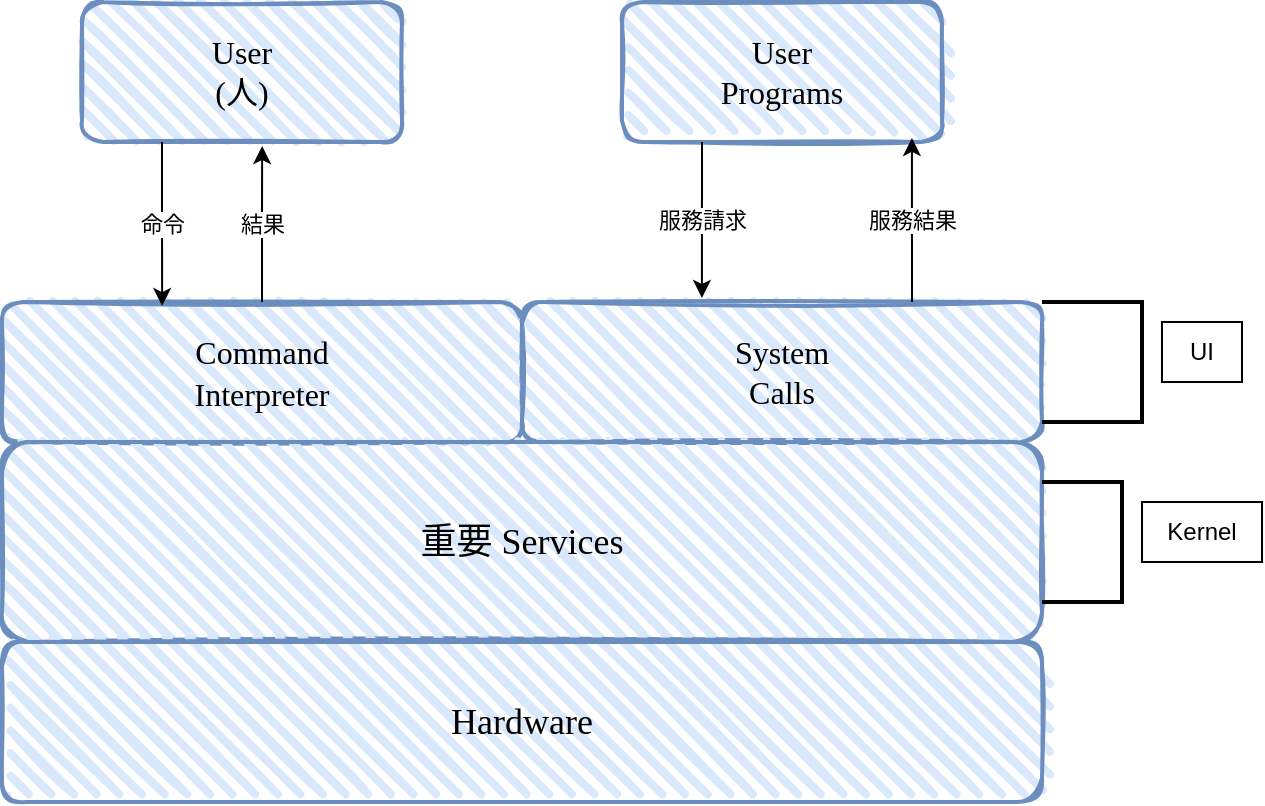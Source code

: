 <mxfile version="24.2.7" type="github">
  <diagram name="第 1 页" id="xyRx1Q75V9DSBo1CHa4Q">
    <mxGraphModel dx="838" dy="615" grid="1" gridSize="10" guides="1" tooltips="1" connect="1" arrows="1" fold="1" page="1" pageScale="1" pageWidth="827" pageHeight="1169" math="0" shadow="0">
      <root>
        <mxCell id="0" />
        <mxCell id="1" parent="0" />
        <mxCell id="KaLK60nYUMTK_aKv2EbV-1" value="User&lt;div style=&quot;font-size: 16px;&quot;&gt;(人)&lt;/div&gt;" style="rounded=1;whiteSpace=wrap;html=1;strokeWidth=2;fillWeight=4;hachureGap=8;hachureAngle=45;fillColor=#dae8fc;sketch=1;fontFamily=Comic Sans MS;fontStyle=0;fontSize=16;strokeColor=#6c8ebf;" vertex="1" parent="1">
          <mxGeometry x="180" y="60" width="160" height="70" as="geometry" />
        </mxCell>
        <mxCell id="KaLK60nYUMTK_aKv2EbV-4" value="&lt;font style=&quot;font-size: 16px;&quot;&gt;Command&lt;/font&gt;&lt;div style=&quot;font-size: 16px;&quot;&gt;Interpreter&lt;/div&gt;" style="rounded=1;whiteSpace=wrap;html=1;strokeWidth=2;fillWeight=4;hachureGap=8;hachureAngle=45;fillColor=#dae8fc;sketch=1;fontFamily=Comic Sans MS;fontStyle=0;fontSize=18;strokeColor=#6c8ebf;" vertex="1" parent="1">
          <mxGeometry x="140" y="210" width="260" height="70" as="geometry" />
        </mxCell>
        <mxCell id="KaLK60nYUMTK_aKv2EbV-9" value="User&lt;div&gt;Programs&lt;/div&gt;" style="rounded=1;whiteSpace=wrap;html=1;strokeWidth=2;fillWeight=4;hachureGap=8;hachureAngle=45;fillColor=#dae8fc;sketch=1;fontFamily=Comic Sans MS;fontStyle=0;fontSize=16;strokeColor=#6c8ebf;" vertex="1" parent="1">
          <mxGeometry x="450" y="60" width="160" height="70" as="geometry" />
        </mxCell>
        <mxCell id="KaLK60nYUMTK_aKv2EbV-11" value="System&lt;div&gt;Calls&lt;/div&gt;" style="rounded=1;whiteSpace=wrap;html=1;strokeWidth=2;fillWeight=4;hachureGap=8;hachureAngle=45;fillColor=#dae8fc;sketch=1;fontFamily=Comic Sans MS;fontStyle=0;fontSize=16;strokeColor=#6c8ebf;" vertex="1" parent="1">
          <mxGeometry x="400" y="210" width="260" height="70" as="geometry" />
        </mxCell>
        <mxCell id="KaLK60nYUMTK_aKv2EbV-17" value="重要 Services" style="rounded=1;whiteSpace=wrap;html=1;strokeWidth=2;fillWeight=4;hachureGap=8;hachureAngle=45;fillColor=#dae8fc;sketch=1;fontFamily=Comic Sans MS;fontStyle=0;fontSize=18;strokeColor=#6c8ebf;" vertex="1" parent="1">
          <mxGeometry x="140" y="280" width="520" height="100" as="geometry" />
        </mxCell>
        <mxCell id="KaLK60nYUMTK_aKv2EbV-19" value="命令" style="edgeStyle=orthogonalEdgeStyle;rounded=0;orthogonalLoop=1;jettySize=auto;html=1;exitX=0.25;exitY=1;exitDx=0;exitDy=0;entryX=0.308;entryY=0.029;entryDx=0;entryDy=0;entryPerimeter=0;" edge="1" parent="1" source="KaLK60nYUMTK_aKv2EbV-1" target="KaLK60nYUMTK_aKv2EbV-4">
          <mxGeometry relative="1" as="geometry" />
        </mxCell>
        <mxCell id="KaLK60nYUMTK_aKv2EbV-20" value="結果" style="edgeStyle=orthogonalEdgeStyle;rounded=0;orthogonalLoop=1;jettySize=auto;html=1;exitX=0.5;exitY=0;exitDx=0;exitDy=0;entryX=0.563;entryY=1.029;entryDx=0;entryDy=0;entryPerimeter=0;" edge="1" parent="1" source="KaLK60nYUMTK_aKv2EbV-4" target="KaLK60nYUMTK_aKv2EbV-1">
          <mxGeometry relative="1" as="geometry" />
        </mxCell>
        <mxCell id="KaLK60nYUMTK_aKv2EbV-21" value="服務請求" style="edgeStyle=orthogonalEdgeStyle;rounded=0;orthogonalLoop=1;jettySize=auto;html=1;exitX=0.25;exitY=1;exitDx=0;exitDy=0;entryX=0.346;entryY=-0.029;entryDx=0;entryDy=0;entryPerimeter=0;" edge="1" parent="1" source="KaLK60nYUMTK_aKv2EbV-9" target="KaLK60nYUMTK_aKv2EbV-11">
          <mxGeometry relative="1" as="geometry" />
        </mxCell>
        <mxCell id="KaLK60nYUMTK_aKv2EbV-22" value="服務結果" style="edgeStyle=orthogonalEdgeStyle;rounded=0;orthogonalLoop=1;jettySize=auto;html=1;exitX=0.75;exitY=0;exitDx=0;exitDy=0;entryX=0.906;entryY=0.971;entryDx=0;entryDy=0;entryPerimeter=0;" edge="1" parent="1" source="KaLK60nYUMTK_aKv2EbV-11" target="KaLK60nYUMTK_aKv2EbV-9">
          <mxGeometry relative="1" as="geometry" />
        </mxCell>
        <mxCell id="KaLK60nYUMTK_aKv2EbV-23" value="Hardware" style="rounded=1;whiteSpace=wrap;html=1;strokeWidth=2;fillWeight=4;hachureGap=8;hachureAngle=45;fillColor=#dae8fc;sketch=1;fontFamily=Comic Sans MS;fontStyle=0;fontSize=18;strokeColor=#6c8ebf;" vertex="1" parent="1">
          <mxGeometry x="140" y="380" width="520" height="80" as="geometry" />
        </mxCell>
        <mxCell id="KaLK60nYUMTK_aKv2EbV-24" value="" style="strokeWidth=2;html=1;shape=mxgraph.flowchart.annotation_1;align=left;pointerEvents=1;rotation=-180;" vertex="1" parent="1">
          <mxGeometry x="660" y="210" width="50" height="60" as="geometry" />
        </mxCell>
        <mxCell id="KaLK60nYUMTK_aKv2EbV-25" value="" style="strokeWidth=2;html=1;shape=mxgraph.flowchart.annotation_1;align=left;pointerEvents=1;rotation=-180;" vertex="1" parent="1">
          <mxGeometry x="660" y="300" width="40" height="60" as="geometry" />
        </mxCell>
        <mxCell id="KaLK60nYUMTK_aKv2EbV-26" value="UI" style="rounded=0;whiteSpace=wrap;html=1;" vertex="1" parent="1">
          <mxGeometry x="720" y="220" width="40" height="30" as="geometry" />
        </mxCell>
        <mxCell id="KaLK60nYUMTK_aKv2EbV-27" value="Kernel" style="rounded=0;whiteSpace=wrap;html=1;" vertex="1" parent="1">
          <mxGeometry x="710" y="310" width="60" height="30" as="geometry" />
        </mxCell>
      </root>
    </mxGraphModel>
  </diagram>
</mxfile>
